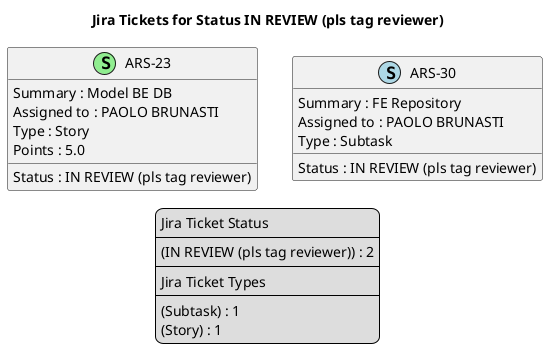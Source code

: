 @startuml
'https://plantuml.com/class-diagram

' GENERATE CLASS DIAGRAM ===========
' Generated at    : Tue May 14 12:25:21 CEST 2024

title Jira Tickets for Status IN REVIEW (pls tag reviewer)
hide empty members

legend
Jira Ticket Status
----
(IN REVIEW (pls tag reviewer)) : 2
----
Jira Ticket Types
----
(Subtask) : 1
(Story) : 1
end legend


' Tickets =======
class "ARS-23" << (S,lightgreen) >> {
  Summary : Model BE DB
  Assigned to : PAOLO BRUNASTI
  Status : IN REVIEW (pls tag reviewer)
  Type : Story
  Points : 5.0
}

class "ARS-30" << (S,lightblue) >> {
  Summary : FE Repository
  Assigned to : PAOLO BRUNASTI
  Status : IN REVIEW (pls tag reviewer)
  Type : Subtask
}



' Links =======


@enduml
